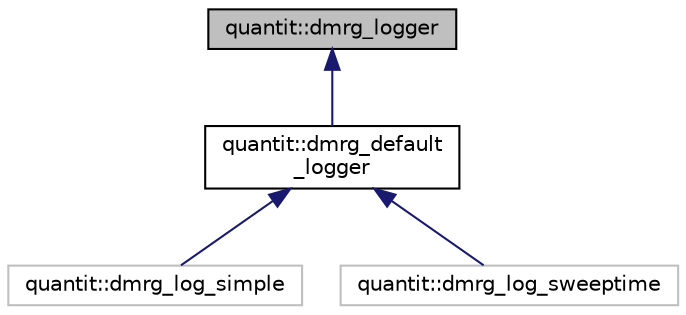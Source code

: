 digraph "quantit::dmrg_logger"
{
 // LATEX_PDF_SIZE
  edge [fontname="Helvetica",fontsize="10",labelfontname="Helvetica",labelfontsize="10"];
  node [fontname="Helvetica",fontsize="10",shape=record];
  Node1 [label="quantit::dmrg_logger",height=0.2,width=0.4,color="black", fillcolor="grey75", style="filled", fontcolor="black",tooltip=" "];
  Node1 -> Node2 [dir="back",color="midnightblue",fontsize="10",style="solid"];
  Node2 [label="quantit::dmrg_default\l_logger",height=0.2,width=0.4,color="black", fillcolor="white", style="filled",URL="$classquantit_1_1dmrg__default__logger.html",tooltip=" "];
  Node2 -> Node3 [dir="back",color="midnightblue",fontsize="10",style="solid"];
  Node3 [label="quantit::dmrg_log_simple",height=0.2,width=0.4,color="grey75", fillcolor="white", style="filled",URL="$classquantit_1_1dmrg__log__simple.html",tooltip=" "];
  Node2 -> Node4 [dir="back",color="midnightblue",fontsize="10",style="solid"];
  Node4 [label="quantit::dmrg_log_sweeptime",height=0.2,width=0.4,color="grey75", fillcolor="white", style="filled",URL="$classquantit_1_1dmrg__log__sweeptime.html",tooltip=" "];
}
